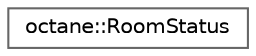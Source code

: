 digraph "Graphical Class Hierarchy"
{
 // LATEX_PDF_SIZE
  bgcolor="transparent";
  edge [fontname=Helvetica,fontsize=10,labelfontname=Helvetica,labelfontsize=10];
  node [fontname=Helvetica,fontsize=10,shape=box,height=0.2,width=0.4];
  rankdir="LR";
  Node0 [label="octane::RoomStatus",height=0.2,width=0.4,color="grey40", fillcolor="white", style="filled",URL="$structoctane_1_1_room_status.html",tooltip="Structure used as result for getRoomStatus, has the status of the room."];
}
